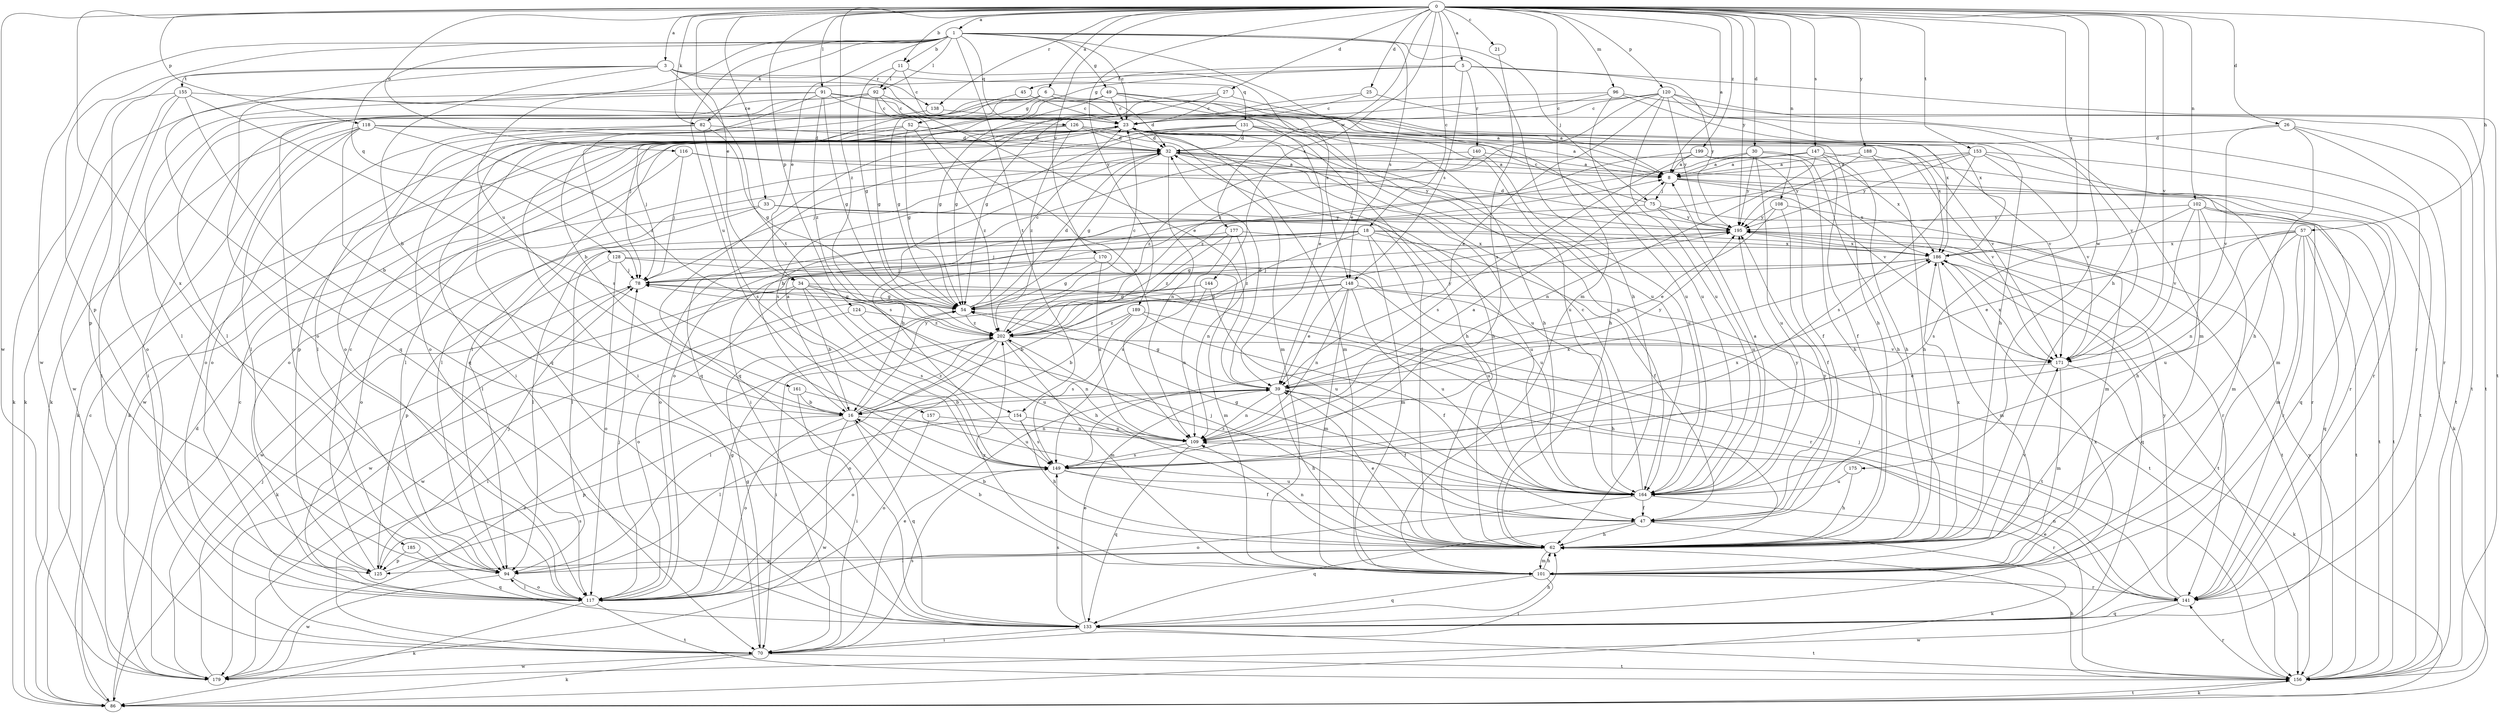 strict digraph  {
0;
1;
3;
5;
6;
8;
11;
16;
18;
21;
23;
25;
26;
27;
30;
32;
33;
34;
39;
45;
47;
49;
52;
54;
57;
62;
70;
75;
78;
82;
86;
91;
92;
94;
96;
101;
102;
108;
109;
116;
117;
118;
120;
124;
125;
126;
128;
131;
133;
138;
140;
141;
144;
147;
148;
149;
153;
154;
155;
156;
157;
161;
164;
170;
171;
175;
177;
179;
185;
186;
188;
189;
195;
199;
202;
0 -> 1  [label=a];
0 -> 3  [label=a];
0 -> 5  [label=a];
0 -> 6  [label=a];
0 -> 8  [label=a];
0 -> 11  [label=b];
0 -> 18  [label=c];
0 -> 21  [label=c];
0 -> 25  [label=d];
0 -> 26  [label=d];
0 -> 27  [label=d];
0 -> 30  [label=d];
0 -> 33  [label=e];
0 -> 34  [label=e];
0 -> 57  [label=h];
0 -> 62  [label=h];
0 -> 82  [label=k];
0 -> 91  [label=l];
0 -> 96  [label=m];
0 -> 101  [label=m];
0 -> 102  [label=n];
0 -> 108  [label=n];
0 -> 116  [label=o];
0 -> 118  [label=p];
0 -> 120  [label=p];
0 -> 124  [label=p];
0 -> 138  [label=r];
0 -> 144  [label=s];
0 -> 147  [label=s];
0 -> 153  [label=t];
0 -> 170  [label=v];
0 -> 171  [label=v];
0 -> 175  [label=w];
0 -> 177  [label=w];
0 -> 179  [label=w];
0 -> 185  [label=x];
0 -> 186  [label=x];
0 -> 188  [label=y];
0 -> 189  [label=y];
0 -> 195  [label=y];
0 -> 199  [label=z];
0 -> 202  [label=z];
1 -> 11  [label=b];
1 -> 23  [label=c];
1 -> 34  [label=e];
1 -> 39  [label=e];
1 -> 49  [label=g];
1 -> 62  [label=h];
1 -> 75  [label=j];
1 -> 82  [label=k];
1 -> 92  [label=l];
1 -> 125  [label=p];
1 -> 126  [label=q];
1 -> 128  [label=q];
1 -> 148  [label=s];
1 -> 154  [label=t];
1 -> 157  [label=u];
1 -> 161  [label=u];
1 -> 179  [label=w];
3 -> 16  [label=b];
3 -> 39  [label=e];
3 -> 125  [label=p];
3 -> 131  [label=q];
3 -> 133  [label=q];
3 -> 138  [label=r];
3 -> 154  [label=t];
3 -> 155  [label=t];
5 -> 45  [label=f];
5 -> 52  [label=g];
5 -> 117  [label=o];
5 -> 140  [label=r];
5 -> 148  [label=s];
5 -> 156  [label=t];
5 -> 195  [label=y];
6 -> 8  [label=a];
6 -> 32  [label=d];
6 -> 52  [label=g];
6 -> 54  [label=g];
6 -> 70  [label=i];
6 -> 133  [label=q];
6 -> 186  [label=x];
8 -> 75  [label=j];
8 -> 133  [label=q];
8 -> 141  [label=r];
8 -> 186  [label=x];
11 -> 23  [label=c];
11 -> 54  [label=g];
11 -> 92  [label=l];
11 -> 148  [label=s];
16 -> 8  [label=a];
16 -> 109  [label=n];
16 -> 117  [label=o];
16 -> 125  [label=p];
16 -> 133  [label=q];
16 -> 179  [label=w];
16 -> 195  [label=y];
16 -> 202  [label=z];
18 -> 16  [label=b];
18 -> 47  [label=f];
18 -> 78  [label=j];
18 -> 94  [label=l];
18 -> 101  [label=m];
18 -> 156  [label=t];
18 -> 164  [label=u];
18 -> 179  [label=w];
18 -> 186  [label=x];
18 -> 202  [label=z];
21 -> 149  [label=s];
23 -> 32  [label=d];
23 -> 94  [label=l];
23 -> 101  [label=m];
23 -> 133  [label=q];
23 -> 164  [label=u];
23 -> 171  [label=v];
23 -> 186  [label=x];
25 -> 23  [label=c];
25 -> 54  [label=g];
25 -> 156  [label=t];
26 -> 32  [label=d];
26 -> 62  [label=h];
26 -> 141  [label=r];
26 -> 156  [label=t];
26 -> 171  [label=v];
27 -> 23  [label=c];
27 -> 54  [label=g];
27 -> 62  [label=h];
27 -> 70  [label=i];
30 -> 8  [label=a];
30 -> 62  [label=h];
30 -> 117  [label=o];
30 -> 164  [label=u];
30 -> 186  [label=x];
30 -> 195  [label=y];
32 -> 8  [label=a];
32 -> 54  [label=g];
32 -> 94  [label=l];
32 -> 109  [label=n];
32 -> 141  [label=r];
32 -> 149  [label=s];
32 -> 164  [label=u];
32 -> 195  [label=y];
33 -> 94  [label=l];
33 -> 117  [label=o];
33 -> 164  [label=u];
33 -> 195  [label=y];
34 -> 16  [label=b];
34 -> 54  [label=g];
34 -> 62  [label=h];
34 -> 86  [label=k];
34 -> 117  [label=o];
34 -> 141  [label=r];
34 -> 149  [label=s];
39 -> 16  [label=b];
39 -> 32  [label=d];
39 -> 47  [label=f];
39 -> 54  [label=g];
39 -> 62  [label=h];
39 -> 109  [label=n];
39 -> 117  [label=o];
39 -> 195  [label=y];
45 -> 23  [label=c];
45 -> 117  [label=o];
47 -> 62  [label=h];
47 -> 86  [label=k];
47 -> 133  [label=q];
47 -> 195  [label=y];
47 -> 202  [label=z];
49 -> 16  [label=b];
49 -> 23  [label=c];
49 -> 39  [label=e];
49 -> 54  [label=g];
49 -> 62  [label=h];
49 -> 86  [label=k];
49 -> 164  [label=u];
52 -> 32  [label=d];
52 -> 54  [label=g];
52 -> 125  [label=p];
52 -> 179  [label=w];
52 -> 202  [label=z];
54 -> 23  [label=c];
54 -> 32  [label=d];
54 -> 202  [label=z];
57 -> 39  [label=e];
57 -> 101  [label=m];
57 -> 109  [label=n];
57 -> 133  [label=q];
57 -> 141  [label=r];
57 -> 156  [label=t];
57 -> 164  [label=u];
57 -> 186  [label=x];
62 -> 16  [label=b];
62 -> 32  [label=d];
62 -> 39  [label=e];
62 -> 78  [label=j];
62 -> 94  [label=l];
62 -> 101  [label=m];
62 -> 109  [label=n];
62 -> 125  [label=p];
62 -> 171  [label=v];
62 -> 186  [label=x];
70 -> 39  [label=e];
70 -> 54  [label=g];
70 -> 86  [label=k];
70 -> 149  [label=s];
70 -> 156  [label=t];
70 -> 179  [label=w];
75 -> 23  [label=c];
75 -> 117  [label=o];
75 -> 156  [label=t];
75 -> 164  [label=u];
75 -> 195  [label=y];
78 -> 54  [label=g];
78 -> 70  [label=i];
82 -> 32  [label=d];
82 -> 54  [label=g];
82 -> 94  [label=l];
82 -> 117  [label=o];
82 -> 149  [label=s];
86 -> 23  [label=c];
86 -> 32  [label=d];
86 -> 156  [label=t];
91 -> 23  [label=c];
91 -> 54  [label=g];
91 -> 78  [label=j];
91 -> 86  [label=k];
91 -> 94  [label=l];
91 -> 164  [label=u];
91 -> 186  [label=x];
91 -> 202  [label=z];
92 -> 23  [label=c];
92 -> 54  [label=g];
92 -> 62  [label=h];
92 -> 70  [label=i];
92 -> 94  [label=l];
92 -> 109  [label=n];
92 -> 117  [label=o];
94 -> 117  [label=o];
94 -> 179  [label=w];
96 -> 23  [label=c];
96 -> 62  [label=h];
96 -> 70  [label=i];
96 -> 156  [label=t];
96 -> 164  [label=u];
101 -> 16  [label=b];
101 -> 62  [label=h];
101 -> 70  [label=i];
101 -> 133  [label=q];
101 -> 141  [label=r];
101 -> 202  [label=z];
102 -> 62  [label=h];
102 -> 101  [label=m];
102 -> 141  [label=r];
102 -> 149  [label=s];
102 -> 156  [label=t];
102 -> 171  [label=v];
102 -> 195  [label=y];
108 -> 39  [label=e];
108 -> 47  [label=f];
108 -> 101  [label=m];
108 -> 195  [label=y];
109 -> 8  [label=a];
109 -> 133  [label=q];
109 -> 149  [label=s];
109 -> 186  [label=x];
116 -> 8  [label=a];
116 -> 78  [label=j];
116 -> 94  [label=l];
116 -> 171  [label=v];
117 -> 54  [label=g];
117 -> 78  [label=j];
117 -> 86  [label=k];
117 -> 94  [label=l];
117 -> 156  [label=t];
118 -> 16  [label=b];
118 -> 32  [label=d];
118 -> 86  [label=k];
118 -> 94  [label=l];
118 -> 117  [label=o];
118 -> 171  [label=v];
118 -> 202  [label=z];
120 -> 23  [label=c];
120 -> 39  [label=e];
120 -> 78  [label=j];
120 -> 101  [label=m];
120 -> 141  [label=r];
120 -> 164  [label=u];
120 -> 171  [label=v];
120 -> 195  [label=y];
120 -> 202  [label=z];
124 -> 70  [label=i];
124 -> 164  [label=u];
124 -> 202  [label=z];
125 -> 23  [label=c];
125 -> 78  [label=j];
125 -> 149  [label=s];
126 -> 32  [label=d];
126 -> 62  [label=h];
126 -> 78  [label=j];
126 -> 86  [label=k];
126 -> 101  [label=m];
126 -> 202  [label=z];
128 -> 78  [label=j];
128 -> 117  [label=o];
128 -> 125  [label=p];
128 -> 156  [label=t];
128 -> 164  [label=u];
131 -> 8  [label=a];
131 -> 32  [label=d];
131 -> 62  [label=h];
131 -> 117  [label=o];
131 -> 133  [label=q];
131 -> 149  [label=s];
131 -> 164  [label=u];
133 -> 39  [label=e];
133 -> 62  [label=h];
133 -> 70  [label=i];
133 -> 149  [label=s];
133 -> 156  [label=t];
133 -> 186  [label=x];
138 -> 8  [label=a];
138 -> 117  [label=o];
140 -> 8  [label=a];
140 -> 16  [label=b];
140 -> 164  [label=u];
140 -> 202  [label=z];
141 -> 78  [label=j];
141 -> 109  [label=n];
141 -> 133  [label=q];
141 -> 179  [label=w];
141 -> 195  [label=y];
144 -> 54  [label=g];
144 -> 109  [label=n];
144 -> 164  [label=u];
144 -> 179  [label=w];
147 -> 8  [label=a];
147 -> 47  [label=f];
147 -> 62  [label=h];
147 -> 78  [label=j];
147 -> 86  [label=k];
147 -> 109  [label=n];
148 -> 16  [label=b];
148 -> 39  [label=e];
148 -> 54  [label=g];
148 -> 101  [label=m];
148 -> 109  [label=n];
148 -> 156  [label=t];
148 -> 164  [label=u];
149 -> 47  [label=f];
149 -> 164  [label=u];
149 -> 186  [label=x];
153 -> 8  [label=a];
153 -> 70  [label=i];
153 -> 101  [label=m];
153 -> 149  [label=s];
153 -> 156  [label=t];
153 -> 171  [label=v];
153 -> 195  [label=y];
154 -> 62  [label=h];
154 -> 94  [label=l];
154 -> 109  [label=n];
154 -> 149  [label=s];
155 -> 23  [label=c];
155 -> 86  [label=k];
155 -> 117  [label=o];
155 -> 133  [label=q];
155 -> 149  [label=s];
155 -> 179  [label=w];
156 -> 39  [label=e];
156 -> 62  [label=h];
156 -> 86  [label=k];
156 -> 141  [label=r];
156 -> 195  [label=y];
157 -> 109  [label=n];
157 -> 117  [label=o];
161 -> 16  [label=b];
161 -> 70  [label=i];
161 -> 164  [label=u];
164 -> 8  [label=a];
164 -> 23  [label=c];
164 -> 47  [label=f];
164 -> 54  [label=g];
164 -> 117  [label=o];
164 -> 141  [label=r];
164 -> 195  [label=y];
170 -> 54  [label=g];
170 -> 78  [label=j];
170 -> 101  [label=m];
170 -> 109  [label=n];
171 -> 39  [label=e];
171 -> 86  [label=k];
171 -> 101  [label=m];
171 -> 186  [label=x];
175 -> 62  [label=h];
175 -> 164  [label=u];
177 -> 94  [label=l];
177 -> 109  [label=n];
177 -> 149  [label=s];
177 -> 186  [label=x];
177 -> 202  [label=z];
179 -> 23  [label=c];
179 -> 78  [label=j];
179 -> 202  [label=z];
185 -> 125  [label=p];
185 -> 133  [label=q];
186 -> 78  [label=j];
186 -> 101  [label=m];
186 -> 133  [label=q];
186 -> 156  [label=t];
186 -> 179  [label=w];
188 -> 8  [label=a];
188 -> 62  [label=h];
188 -> 171  [label=v];
188 -> 195  [label=y];
189 -> 16  [label=b];
189 -> 47  [label=f];
189 -> 62  [label=h];
189 -> 149  [label=s];
189 -> 202  [label=z];
195 -> 32  [label=d];
195 -> 54  [label=g];
195 -> 141  [label=r];
195 -> 186  [label=x];
199 -> 8  [label=a];
199 -> 47  [label=f];
199 -> 62  [label=h];
199 -> 149  [label=s];
199 -> 202  [label=z];
202 -> 23  [label=c];
202 -> 70  [label=i];
202 -> 94  [label=l];
202 -> 101  [label=m];
202 -> 109  [label=n];
202 -> 117  [label=o];
202 -> 171  [label=v];
202 -> 195  [label=y];
}
